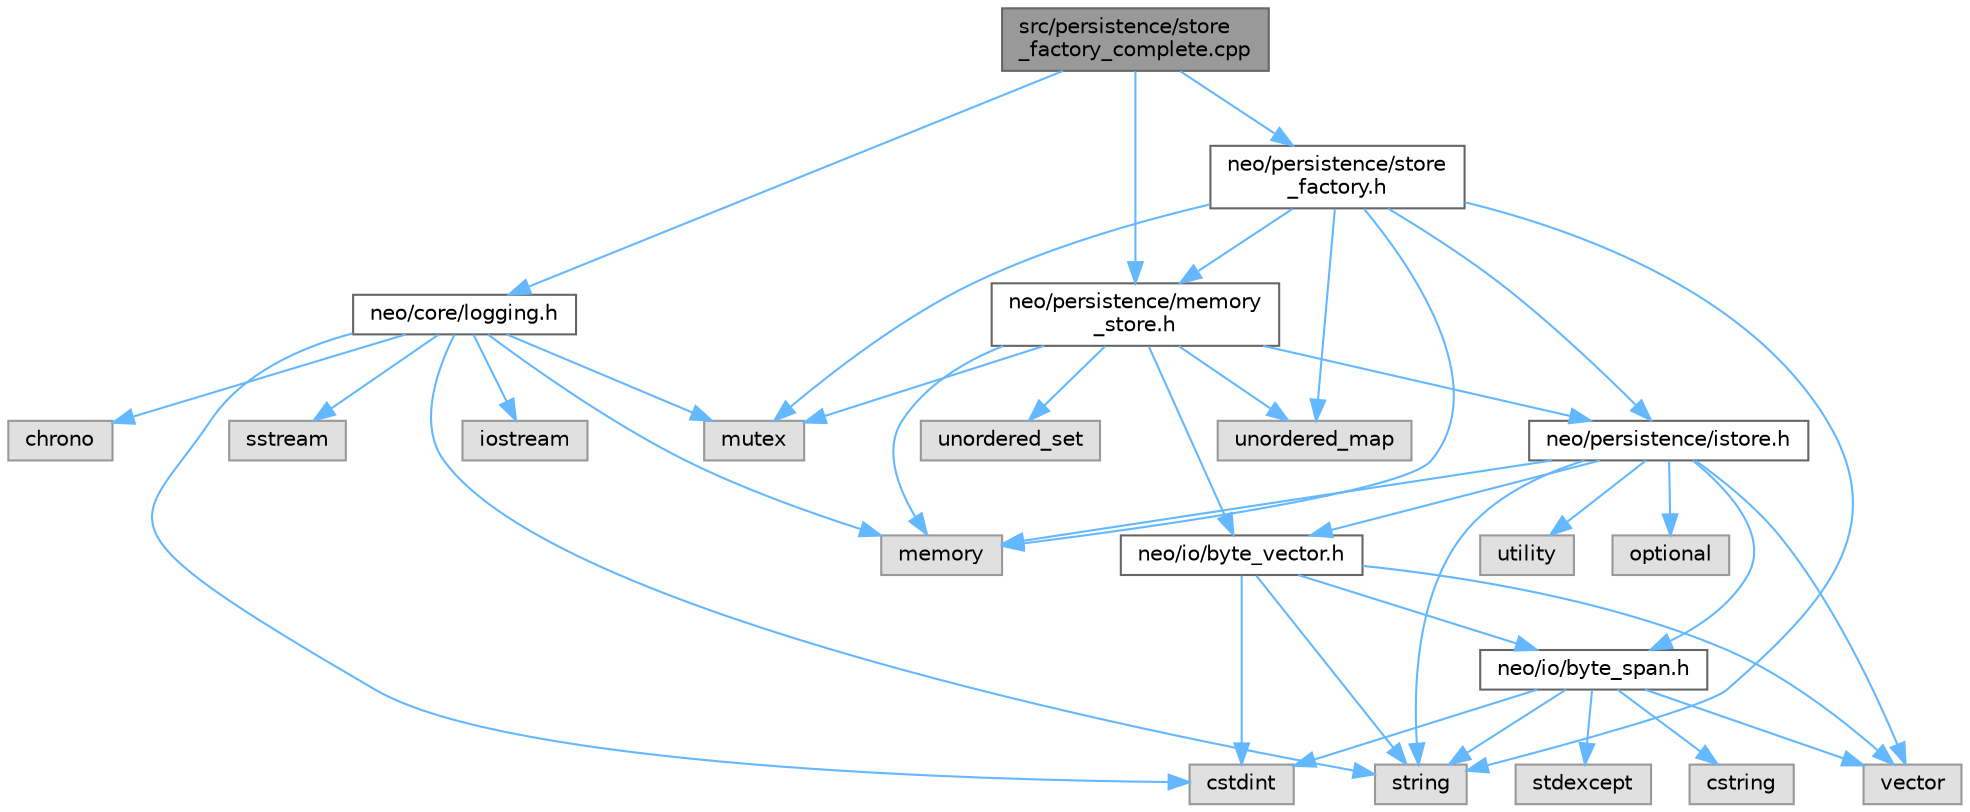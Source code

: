 digraph "src/persistence/store_factory_complete.cpp"
{
 // LATEX_PDF_SIZE
  bgcolor="transparent";
  edge [fontname=Helvetica,fontsize=10,labelfontname=Helvetica,labelfontsize=10];
  node [fontname=Helvetica,fontsize=10,shape=box,height=0.2,width=0.4];
  Node1 [id="Node000001",label="src/persistence/store\l_factory_complete.cpp",height=0.2,width=0.4,color="gray40", fillcolor="grey60", style="filled", fontcolor="black",tooltip=" "];
  Node1 -> Node2 [id="edge39_Node000001_Node000002",color="steelblue1",style="solid",tooltip=" "];
  Node2 [id="Node000002",label="neo/core/logging.h",height=0.2,width=0.4,color="grey40", fillcolor="white", style="filled",URL="$core_2logging_8h.html",tooltip=" "];
  Node2 -> Node3 [id="edge40_Node000002_Node000003",color="steelblue1",style="solid",tooltip=" "];
  Node3 [id="Node000003",label="chrono",height=0.2,width=0.4,color="grey60", fillcolor="#E0E0E0", style="filled",tooltip=" "];
  Node2 -> Node4 [id="edge41_Node000002_Node000004",color="steelblue1",style="solid",tooltip=" "];
  Node4 [id="Node000004",label="cstdint",height=0.2,width=0.4,color="grey60", fillcolor="#E0E0E0", style="filled",tooltip=" "];
  Node2 -> Node5 [id="edge42_Node000002_Node000005",color="steelblue1",style="solid",tooltip=" "];
  Node5 [id="Node000005",label="memory",height=0.2,width=0.4,color="grey60", fillcolor="#E0E0E0", style="filled",tooltip=" "];
  Node2 -> Node6 [id="edge43_Node000002_Node000006",color="steelblue1",style="solid",tooltip=" "];
  Node6 [id="Node000006",label="sstream",height=0.2,width=0.4,color="grey60", fillcolor="#E0E0E0", style="filled",tooltip=" "];
  Node2 -> Node7 [id="edge44_Node000002_Node000007",color="steelblue1",style="solid",tooltip=" "];
  Node7 [id="Node000007",label="string",height=0.2,width=0.4,color="grey60", fillcolor="#E0E0E0", style="filled",tooltip=" "];
  Node2 -> Node8 [id="edge45_Node000002_Node000008",color="steelblue1",style="solid",tooltip=" "];
  Node8 [id="Node000008",label="iostream",height=0.2,width=0.4,color="grey60", fillcolor="#E0E0E0", style="filled",tooltip=" "];
  Node2 -> Node9 [id="edge46_Node000002_Node000009",color="steelblue1",style="solid",tooltip=" "];
  Node9 [id="Node000009",label="mutex",height=0.2,width=0.4,color="grey60", fillcolor="#E0E0E0", style="filled",tooltip=" "];
  Node1 -> Node10 [id="edge47_Node000001_Node000010",color="steelblue1",style="solid",tooltip=" "];
  Node10 [id="Node000010",label="neo/persistence/memory\l_store.h",height=0.2,width=0.4,color="grey40", fillcolor="white", style="filled",URL="$memory__store_8h.html",tooltip=" "];
  Node10 -> Node11 [id="edge48_Node000010_Node000011",color="steelblue1",style="solid",tooltip=" "];
  Node11 [id="Node000011",label="neo/io/byte_vector.h",height=0.2,width=0.4,color="grey40", fillcolor="white", style="filled",URL="$io_2byte__vector_8h.html",tooltip=" "];
  Node11 -> Node12 [id="edge49_Node000011_Node000012",color="steelblue1",style="solid",tooltip=" "];
  Node12 [id="Node000012",label="neo/io/byte_span.h",height=0.2,width=0.4,color="grey40", fillcolor="white", style="filled",URL="$io_2byte__span_8h.html",tooltip=" "];
  Node12 -> Node4 [id="edge50_Node000012_Node000004",color="steelblue1",style="solid",tooltip=" "];
  Node12 -> Node13 [id="edge51_Node000012_Node000013",color="steelblue1",style="solid",tooltip=" "];
  Node13 [id="Node000013",label="cstring",height=0.2,width=0.4,color="grey60", fillcolor="#E0E0E0", style="filled",tooltip=" "];
  Node12 -> Node14 [id="edge52_Node000012_Node000014",color="steelblue1",style="solid",tooltip=" "];
  Node14 [id="Node000014",label="stdexcept",height=0.2,width=0.4,color="grey60", fillcolor="#E0E0E0", style="filled",tooltip=" "];
  Node12 -> Node7 [id="edge53_Node000012_Node000007",color="steelblue1",style="solid",tooltip=" "];
  Node12 -> Node15 [id="edge54_Node000012_Node000015",color="steelblue1",style="solid",tooltip=" "];
  Node15 [id="Node000015",label="vector",height=0.2,width=0.4,color="grey60", fillcolor="#E0E0E0", style="filled",tooltip=" "];
  Node11 -> Node4 [id="edge55_Node000011_Node000004",color="steelblue1",style="solid",tooltip=" "];
  Node11 -> Node7 [id="edge56_Node000011_Node000007",color="steelblue1",style="solid",tooltip=" "];
  Node11 -> Node15 [id="edge57_Node000011_Node000015",color="steelblue1",style="solid",tooltip=" "];
  Node10 -> Node16 [id="edge58_Node000010_Node000016",color="steelblue1",style="solid",tooltip=" "];
  Node16 [id="Node000016",label="neo/persistence/istore.h",height=0.2,width=0.4,color="grey40", fillcolor="white", style="filled",URL="$istore_8h.html",tooltip=" "];
  Node16 -> Node12 [id="edge59_Node000016_Node000012",color="steelblue1",style="solid",tooltip=" "];
  Node16 -> Node11 [id="edge60_Node000016_Node000011",color="steelblue1",style="solid",tooltip=" "];
  Node16 -> Node5 [id="edge61_Node000016_Node000005",color="steelblue1",style="solid",tooltip=" "];
  Node16 -> Node17 [id="edge62_Node000016_Node000017",color="steelblue1",style="solid",tooltip=" "];
  Node17 [id="Node000017",label="optional",height=0.2,width=0.4,color="grey60", fillcolor="#E0E0E0", style="filled",tooltip=" "];
  Node16 -> Node7 [id="edge63_Node000016_Node000007",color="steelblue1",style="solid",tooltip=" "];
  Node16 -> Node18 [id="edge64_Node000016_Node000018",color="steelblue1",style="solid",tooltip=" "];
  Node18 [id="Node000018",label="utility",height=0.2,width=0.4,color="grey60", fillcolor="#E0E0E0", style="filled",tooltip=" "];
  Node16 -> Node15 [id="edge65_Node000016_Node000015",color="steelblue1",style="solid",tooltip=" "];
  Node10 -> Node5 [id="edge66_Node000010_Node000005",color="steelblue1",style="solid",tooltip=" "];
  Node10 -> Node9 [id="edge67_Node000010_Node000009",color="steelblue1",style="solid",tooltip=" "];
  Node10 -> Node19 [id="edge68_Node000010_Node000019",color="steelblue1",style="solid",tooltip=" "];
  Node19 [id="Node000019",label="unordered_map",height=0.2,width=0.4,color="grey60", fillcolor="#E0E0E0", style="filled",tooltip=" "];
  Node10 -> Node20 [id="edge69_Node000010_Node000020",color="steelblue1",style="solid",tooltip=" "];
  Node20 [id="Node000020",label="unordered_set",height=0.2,width=0.4,color="grey60", fillcolor="#E0E0E0", style="filled",tooltip=" "];
  Node1 -> Node21 [id="edge70_Node000001_Node000021",color="steelblue1",style="solid",tooltip=" "];
  Node21 [id="Node000021",label="neo/persistence/store\l_factory.h",height=0.2,width=0.4,color="grey40", fillcolor="white", style="filled",URL="$store__factory_8h.html",tooltip=" "];
  Node21 -> Node16 [id="edge71_Node000021_Node000016",color="steelblue1",style="solid",tooltip=" "];
  Node21 -> Node10 [id="edge72_Node000021_Node000010",color="steelblue1",style="solid",tooltip=" "];
  Node21 -> Node5 [id="edge73_Node000021_Node000005",color="steelblue1",style="solid",tooltip=" "];
  Node21 -> Node9 [id="edge74_Node000021_Node000009",color="steelblue1",style="solid",tooltip=" "];
  Node21 -> Node7 [id="edge75_Node000021_Node000007",color="steelblue1",style="solid",tooltip=" "];
  Node21 -> Node19 [id="edge76_Node000021_Node000019",color="steelblue1",style="solid",tooltip=" "];
}
